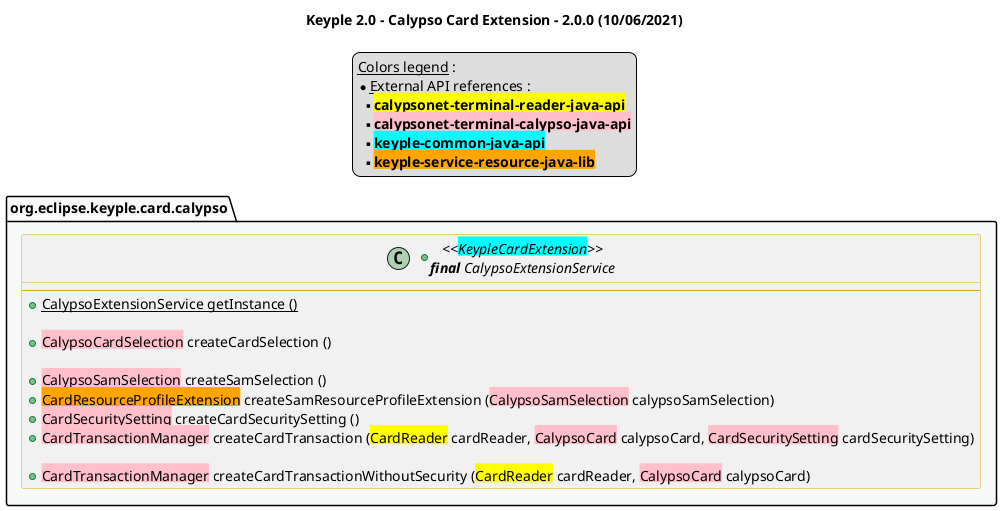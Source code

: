 @startuml
title
    Keyple 2.0 - Calypso Card Extension - 2.0.0 (10/06/2021)
end title

' == THEME ==

'Couleurs issues de : https://htmlcolorcodes.com/fr/tableau-de-couleur/tableau-de-couleur-design-plat/
!define C_GREY1 F8F9F9
!define C_GREY2 F2F3F4
!define C_GREY3 E5E7E9
!define C_GREY4 D7DBDD
!define C_GREY5 CACFD2
!define C_GREY6 BDC3C7
!define C_LINK 3498DB
!define C_USE 27AE60

skinparam Shadowing false
skinparam ClassFontStyle italic
skinparam ClassBorderColor #D4AC0D
skinparam stereotypeABorderColor #A9DCDF
skinparam stereotypeIBorderColor #B4A7E5
skinparam stereotypeCBorderColor #ADD1B2
skinparam stereotypeEBorderColor #EB93DF
' Red
skinparam ClassBackgroundColor<<red>> #FDEDEC
skinparam ClassBorderColor<<red>> #E74C3C
hide <<red>> stereotype
' Purple
skinparam ClassBackgroundColor<<purple>> #F4ECF7
skinparam ClassBorderColor<<purple>> #8E44AD
hide <<purple>> stereotype
' blue
skinparam ClassBackgroundColor<<blue>> #EBF5FB
skinparam ClassBorderColor<<blue>> #3498DB
hide <<blue>> stereotype
' Green
skinparam ClassBackgroundColor<<green>> #E9F7EF
skinparam ClassBorderColor<<green>> #27AE60
hide <<green>> stereotype
' Grey
skinparam ClassBackgroundColor<<grey>> #EAECEE
skinparam ClassBorderColor<<grey>> #2C3E50
hide <<grey>> stereotype

' == CONTENT ==

legend top
    __Colors legend__ :
    * __External API references__ :
    ** <back:yellow>**calypsonet-terminal-reader-java-api**</back>
    ** <back:pink>**calypsonet-terminal-calypso-java-api**</back>
    ** <back:cyan>**keyple-common-java-api**</back>
    ** <back:orange>**keyple-service-resource-java-lib**</back>
end legend

package "org.eclipse.keyple.card.calypso" as calypso {
    +class "<<<back:cyan>KeypleCardExtension</back>>>\n**final** CalypsoExtensionService" as CalypsoExtensionService {
        --
        +{static} CalypsoExtensionService getInstance ()

        +<back:pink>CalypsoCardSelection</back> createCardSelection ()

        +<back:pink>CalypsoSamSelection</back> createSamSelection ()
        +<back:orange>CardResourceProfileExtension</back> createSamResourceProfileExtension (<back:pink>CalypsoSamSelection</back> calypsoSamSelection)
        +<back:pink>CardSecuritySetting</back> createCardSecuritySetting ()
        +<back:pink>CardTransactionManager</back> createCardTransaction (<back:yellow>CardReader</back> cardReader, <back:pink>CalypsoCard</back> calypsoCard, <back:pink>CardSecuritySetting</back> cardSecuritySetting)

        +<back:pink>CardTransactionManager</back> createCardTransactionWithoutSecurity (<back:yellow>CardReader</back> cardReader, <back:pink>CalypsoCard</back> calypsoCard)
    }
}

' Associations

' == LAYOUT ==

' == STYLE ==

package calypso #C_GREY1 {}


@enduml